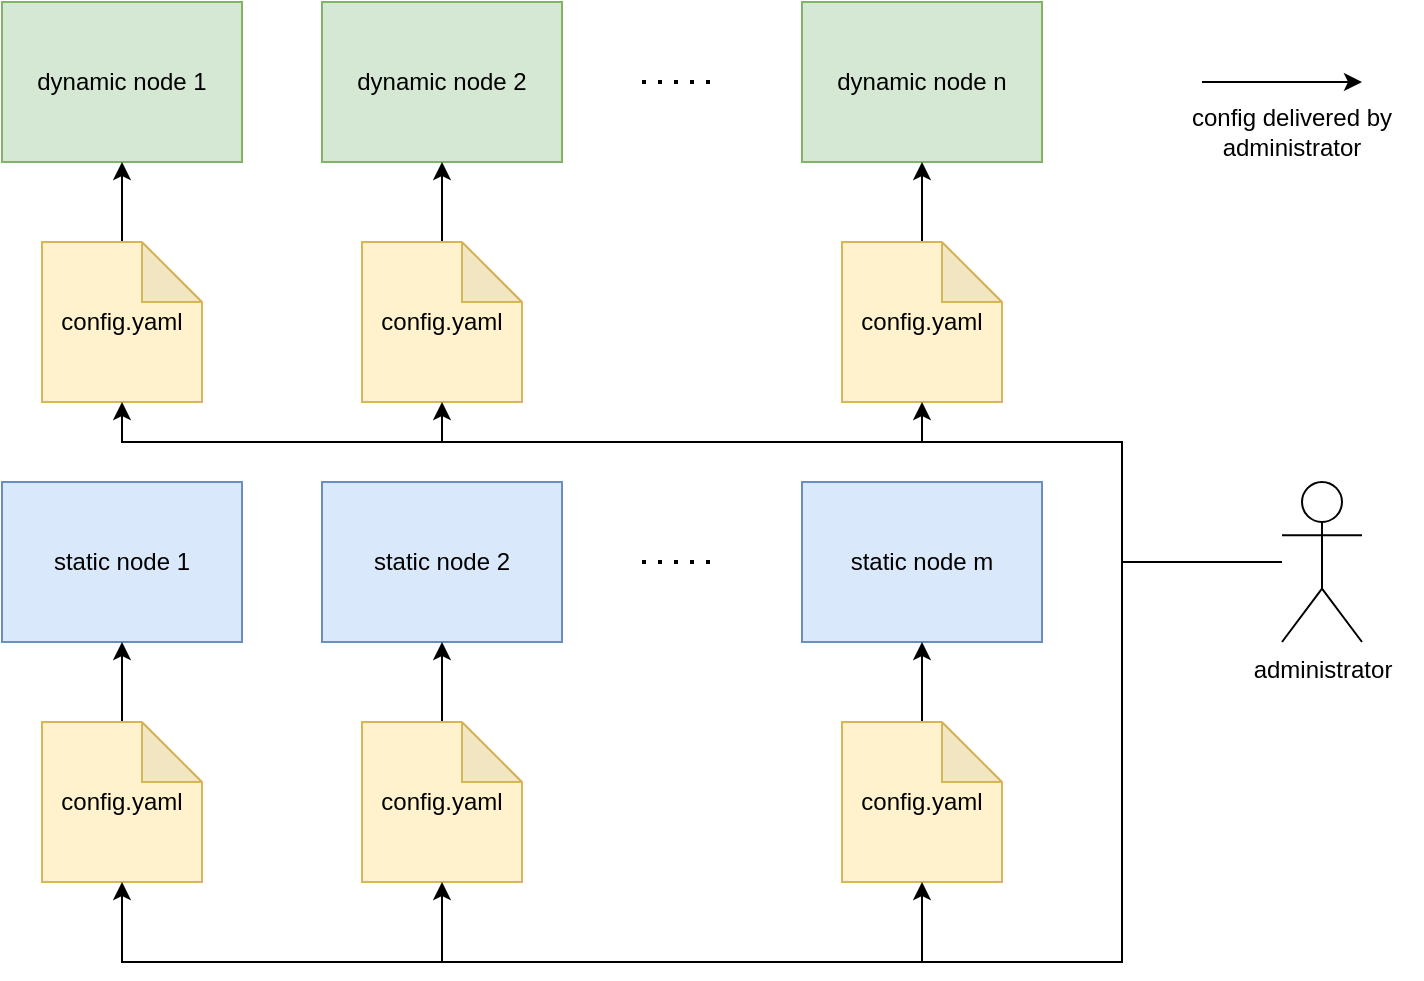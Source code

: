<mxfile version="21.1.8" type="device" pages="2">
  <diagram name="Page-1" id="6AZyvDMRXw_DgrmPejTI">
    <mxGraphModel dx="1434" dy="826" grid="1" gridSize="10" guides="1" tooltips="1" connect="1" arrows="1" fold="1" page="1" pageScale="1" pageWidth="850" pageHeight="1100" math="0" shadow="0">
      <root>
        <mxCell id="0" />
        <mxCell id="1" parent="0" />
        <mxCell id="gzmF63YaM1NmiDmxzHxj-1" value="dynamic node 1" style="rounded=0;whiteSpace=wrap;html=1;fillColor=#d5e8d4;strokeColor=#82b366;" parent="1" vertex="1">
          <mxGeometry x="160" y="200" width="120" height="80" as="geometry" />
        </mxCell>
        <mxCell id="gzmF63YaM1NmiDmxzHxj-2" value="dynamic node 2" style="rounded=0;whiteSpace=wrap;html=1;fillColor=#d5e8d4;strokeColor=#82b366;" parent="1" vertex="1">
          <mxGeometry x="320" y="200" width="120" height="80" as="geometry" />
        </mxCell>
        <mxCell id="gzmF63YaM1NmiDmxzHxj-3" value="dynamic node n" style="rounded=0;whiteSpace=wrap;html=1;fillColor=#d5e8d4;strokeColor=#82b366;" parent="1" vertex="1">
          <mxGeometry x="560" y="200" width="120" height="80" as="geometry" />
        </mxCell>
        <mxCell id="gzmF63YaM1NmiDmxzHxj-4" value="" style="endArrow=none;dashed=1;html=1;dashPattern=1 3;strokeWidth=2;rounded=0;" parent="1" edge="1">
          <mxGeometry width="50" height="50" relative="1" as="geometry">
            <mxPoint x="480" y="240" as="sourcePoint" />
            <mxPoint x="520" y="240" as="targetPoint" />
          </mxGeometry>
        </mxCell>
        <mxCell id="gzmF63YaM1NmiDmxzHxj-5" value="static node 1" style="rounded=0;whiteSpace=wrap;html=1;fillColor=#dae8fc;strokeColor=#6c8ebf;" parent="1" vertex="1">
          <mxGeometry x="160" y="440" width="120" height="80" as="geometry" />
        </mxCell>
        <mxCell id="gzmF63YaM1NmiDmxzHxj-6" value="static node 2" style="rounded=0;whiteSpace=wrap;html=1;fillColor=#dae8fc;strokeColor=#6c8ebf;" parent="1" vertex="1">
          <mxGeometry x="320" y="440" width="120" height="80" as="geometry" />
        </mxCell>
        <mxCell id="gzmF63YaM1NmiDmxzHxj-7" value="static node m" style="rounded=0;whiteSpace=wrap;html=1;fillColor=#dae8fc;strokeColor=#6c8ebf;" parent="1" vertex="1">
          <mxGeometry x="560" y="440" width="120" height="80" as="geometry" />
        </mxCell>
        <mxCell id="gzmF63YaM1NmiDmxzHxj-8" value="" style="endArrow=none;dashed=1;html=1;dashPattern=1 3;strokeWidth=2;rounded=0;" parent="1" edge="1">
          <mxGeometry width="50" height="50" relative="1" as="geometry">
            <mxPoint x="480" y="480" as="sourcePoint" />
            <mxPoint x="520" y="480" as="targetPoint" />
          </mxGeometry>
        </mxCell>
        <mxCell id="gzmF63YaM1NmiDmxzHxj-18" style="edgeStyle=orthogonalEdgeStyle;rounded=0;orthogonalLoop=1;jettySize=auto;html=1;" parent="1" source="gzmF63YaM1NmiDmxzHxj-9" target="gzmF63YaM1NmiDmxzHxj-5" edge="1">
          <mxGeometry relative="1" as="geometry" />
        </mxCell>
        <mxCell id="gzmF63YaM1NmiDmxzHxj-9" value="config.yaml" style="shape=note;whiteSpace=wrap;html=1;backgroundOutline=1;darkOpacity=0.05;fillColor=#fff2cc;strokeColor=#d6b656;" parent="1" vertex="1">
          <mxGeometry x="180" y="560" width="80" height="80" as="geometry" />
        </mxCell>
        <mxCell id="gzmF63YaM1NmiDmxzHxj-19" style="edgeStyle=orthogonalEdgeStyle;rounded=0;orthogonalLoop=1;jettySize=auto;html=1;" parent="1" source="gzmF63YaM1NmiDmxzHxj-10" target="gzmF63YaM1NmiDmxzHxj-6" edge="1">
          <mxGeometry relative="1" as="geometry" />
        </mxCell>
        <mxCell id="gzmF63YaM1NmiDmxzHxj-10" value="config.yaml" style="shape=note;whiteSpace=wrap;html=1;backgroundOutline=1;darkOpacity=0.05;fillColor=#fff2cc;strokeColor=#d6b656;" parent="1" vertex="1">
          <mxGeometry x="340" y="560" width="80" height="80" as="geometry" />
        </mxCell>
        <mxCell id="gzmF63YaM1NmiDmxzHxj-20" style="edgeStyle=orthogonalEdgeStyle;rounded=0;orthogonalLoop=1;jettySize=auto;html=1;" parent="1" source="gzmF63YaM1NmiDmxzHxj-11" target="gzmF63YaM1NmiDmxzHxj-7" edge="1">
          <mxGeometry relative="1" as="geometry" />
        </mxCell>
        <mxCell id="gzmF63YaM1NmiDmxzHxj-11" value="config.yaml" style="shape=note;whiteSpace=wrap;html=1;backgroundOutline=1;darkOpacity=0.05;fillColor=#fff2cc;strokeColor=#d6b656;" parent="1" vertex="1">
          <mxGeometry x="580" y="560" width="80" height="80" as="geometry" />
        </mxCell>
        <mxCell id="gzmF63YaM1NmiDmxzHxj-15" style="edgeStyle=orthogonalEdgeStyle;rounded=0;orthogonalLoop=1;jettySize=auto;html=1;" parent="1" source="gzmF63YaM1NmiDmxzHxj-12" target="gzmF63YaM1NmiDmxzHxj-1" edge="1">
          <mxGeometry relative="1" as="geometry" />
        </mxCell>
        <mxCell id="gzmF63YaM1NmiDmxzHxj-12" value="config.yaml" style="shape=note;whiteSpace=wrap;html=1;backgroundOutline=1;darkOpacity=0.05;fillColor=#fff2cc;strokeColor=#d6b656;" parent="1" vertex="1">
          <mxGeometry x="180" y="320" width="80" height="80" as="geometry" />
        </mxCell>
        <mxCell id="gzmF63YaM1NmiDmxzHxj-16" style="edgeStyle=orthogonalEdgeStyle;rounded=0;orthogonalLoop=1;jettySize=auto;html=1;" parent="1" source="gzmF63YaM1NmiDmxzHxj-13" target="gzmF63YaM1NmiDmxzHxj-2" edge="1">
          <mxGeometry relative="1" as="geometry" />
        </mxCell>
        <mxCell id="gzmF63YaM1NmiDmxzHxj-13" value="config.yaml" style="shape=note;whiteSpace=wrap;html=1;backgroundOutline=1;darkOpacity=0.05;fillColor=#fff2cc;strokeColor=#d6b656;" parent="1" vertex="1">
          <mxGeometry x="340" y="320" width="80" height="80" as="geometry" />
        </mxCell>
        <mxCell id="gzmF63YaM1NmiDmxzHxj-17" style="edgeStyle=orthogonalEdgeStyle;rounded=0;orthogonalLoop=1;jettySize=auto;html=1;" parent="1" source="gzmF63YaM1NmiDmxzHxj-14" target="gzmF63YaM1NmiDmxzHxj-3" edge="1">
          <mxGeometry relative="1" as="geometry" />
        </mxCell>
        <mxCell id="gzmF63YaM1NmiDmxzHxj-14" value="config.yaml" style="shape=note;whiteSpace=wrap;html=1;backgroundOutline=1;darkOpacity=0.05;fillColor=#fff2cc;strokeColor=#d6b656;" parent="1" vertex="1">
          <mxGeometry x="580" y="320" width="80" height="80" as="geometry" />
        </mxCell>
        <mxCell id="gzmF63YaM1NmiDmxzHxj-22" style="edgeStyle=orthogonalEdgeStyle;rounded=0;orthogonalLoop=1;jettySize=auto;html=1;entryX=0.5;entryY=1;entryDx=0;entryDy=0;entryPerimeter=0;" parent="1" source="gzmF63YaM1NmiDmxzHxj-21" target="gzmF63YaM1NmiDmxzHxj-14" edge="1">
          <mxGeometry relative="1" as="geometry">
            <mxPoint x="720" y="420" as="targetPoint" />
            <Array as="points">
              <mxPoint x="720" y="480" />
              <mxPoint x="720" y="420" />
              <mxPoint x="620" y="420" />
            </Array>
          </mxGeometry>
        </mxCell>
        <mxCell id="gzmF63YaM1NmiDmxzHxj-23" style="edgeStyle=orthogonalEdgeStyle;rounded=0;orthogonalLoop=1;jettySize=auto;html=1;" parent="1" source="gzmF63YaM1NmiDmxzHxj-21" target="gzmF63YaM1NmiDmxzHxj-13" edge="1">
          <mxGeometry relative="1" as="geometry">
            <Array as="points">
              <mxPoint x="720" y="480" />
              <mxPoint x="720" y="420" />
              <mxPoint x="380" y="420" />
            </Array>
          </mxGeometry>
        </mxCell>
        <mxCell id="gzmF63YaM1NmiDmxzHxj-24" style="edgeStyle=orthogonalEdgeStyle;rounded=0;orthogonalLoop=1;jettySize=auto;html=1;" parent="1" source="gzmF63YaM1NmiDmxzHxj-21" target="gzmF63YaM1NmiDmxzHxj-12" edge="1">
          <mxGeometry relative="1" as="geometry">
            <Array as="points">
              <mxPoint x="720" y="480" />
              <mxPoint x="720" y="420" />
              <mxPoint x="220" y="420" />
            </Array>
          </mxGeometry>
        </mxCell>
        <mxCell id="gzmF63YaM1NmiDmxzHxj-25" style="edgeStyle=orthogonalEdgeStyle;rounded=0;orthogonalLoop=1;jettySize=auto;html=1;" parent="1" source="gzmF63YaM1NmiDmxzHxj-21" target="gzmF63YaM1NmiDmxzHxj-11" edge="1">
          <mxGeometry relative="1" as="geometry">
            <Array as="points">
              <mxPoint x="720" y="480" />
              <mxPoint x="720" y="680" />
              <mxPoint x="620" y="680" />
            </Array>
          </mxGeometry>
        </mxCell>
        <mxCell id="gzmF63YaM1NmiDmxzHxj-26" style="edgeStyle=orthogonalEdgeStyle;rounded=0;orthogonalLoop=1;jettySize=auto;html=1;" parent="1" source="gzmF63YaM1NmiDmxzHxj-21" target="gzmF63YaM1NmiDmxzHxj-10" edge="1">
          <mxGeometry relative="1" as="geometry">
            <Array as="points">
              <mxPoint x="720" y="480" />
              <mxPoint x="720" y="680" />
              <mxPoint x="380" y="680" />
            </Array>
          </mxGeometry>
        </mxCell>
        <mxCell id="gzmF63YaM1NmiDmxzHxj-27" style="edgeStyle=orthogonalEdgeStyle;rounded=0;orthogonalLoop=1;jettySize=auto;html=1;" parent="1" source="gzmF63YaM1NmiDmxzHxj-21" target="gzmF63YaM1NmiDmxzHxj-9" edge="1">
          <mxGeometry relative="1" as="geometry">
            <Array as="points">
              <mxPoint x="720" y="480" />
              <mxPoint x="720" y="680" />
              <mxPoint x="220" y="680" />
            </Array>
          </mxGeometry>
        </mxCell>
        <mxCell id="gzmF63YaM1NmiDmxzHxj-21" value="administrator" style="shape=umlActor;verticalLabelPosition=bottom;verticalAlign=top;html=1;outlineConnect=0;" parent="1" vertex="1">
          <mxGeometry x="800" y="440" width="40" height="80" as="geometry" />
        </mxCell>
        <mxCell id="ysdPkgQMItkxEn6_Y6la-1" value="" style="endArrow=classic;html=1;rounded=0;" parent="1" edge="1">
          <mxGeometry width="50" height="50" relative="1" as="geometry">
            <mxPoint x="760" y="240" as="sourcePoint" />
            <mxPoint x="840" y="240" as="targetPoint" />
          </mxGeometry>
        </mxCell>
        <mxCell id="ysdPkgQMItkxEn6_Y6la-2" value="config delivered by administrator" style="text;html=1;strokeColor=none;fillColor=none;align=center;verticalAlign=middle;whiteSpace=wrap;rounded=0;" parent="1" vertex="1">
          <mxGeometry x="740" y="250" width="130" height="30" as="geometry" />
        </mxCell>
      </root>
    </mxGraphModel>
  </diagram>
  <diagram id="pD0FnZRgLJUxYaRfmEEt" name="Page-2">
    <mxGraphModel dx="1434" dy="826" grid="1" gridSize="10" guides="1" tooltips="1" connect="1" arrows="1" fold="1" page="1" pageScale="1" pageWidth="850" pageHeight="1100" math="0" shadow="0">
      <root>
        <mxCell id="0" />
        <mxCell id="1" parent="0" />
        <mxCell id="LG2FzYKowvd94eDzYkV2-1" value="dynamic node 1" style="rounded=0;whiteSpace=wrap;html=1;fillColor=#d5e8d4;strokeColor=#82b366;" parent="1" vertex="1">
          <mxGeometry x="160" y="200" width="120" height="80" as="geometry" />
        </mxCell>
        <mxCell id="LG2FzYKowvd94eDzYkV2-2" value="dynamic node 2" style="rounded=0;whiteSpace=wrap;html=1;fillColor=#d5e8d4;strokeColor=#82b366;" parent="1" vertex="1">
          <mxGeometry x="320" y="200" width="120" height="80" as="geometry" />
        </mxCell>
        <mxCell id="LG2FzYKowvd94eDzYkV2-3" value="dynamic node n" style="rounded=0;whiteSpace=wrap;html=1;fillColor=#d5e8d4;strokeColor=#82b366;" parent="1" vertex="1">
          <mxGeometry x="560" y="200" width="120" height="80" as="geometry" />
        </mxCell>
        <mxCell id="LG2FzYKowvd94eDzYkV2-4" value="" style="endArrow=none;dashed=1;html=1;dashPattern=1 3;strokeWidth=2;rounded=0;" parent="1" edge="1">
          <mxGeometry width="50" height="50" relative="1" as="geometry">
            <mxPoint x="480" y="240" as="sourcePoint" />
            <mxPoint x="520" y="240" as="targetPoint" />
          </mxGeometry>
        </mxCell>
        <mxCell id="LG2FzYKowvd94eDzYkV2-5" value="static node 1" style="rounded=0;whiteSpace=wrap;html=1;fillColor=#dae8fc;strokeColor=#6c8ebf;" parent="1" vertex="1">
          <mxGeometry x="160" y="440" width="120" height="80" as="geometry" />
        </mxCell>
        <mxCell id="LG2FzYKowvd94eDzYkV2-6" value="static node 2" style="rounded=0;whiteSpace=wrap;html=1;fillColor=#dae8fc;strokeColor=#6c8ebf;" parent="1" vertex="1">
          <mxGeometry x="320" y="440" width="120" height="80" as="geometry" />
        </mxCell>
        <mxCell id="LG2FzYKowvd94eDzYkV2-7" value="static node m" style="rounded=0;whiteSpace=wrap;html=1;fillColor=#dae8fc;strokeColor=#6c8ebf;" parent="1" vertex="1">
          <mxGeometry x="560" y="440" width="120" height="80" as="geometry" />
        </mxCell>
        <mxCell id="LG2FzYKowvd94eDzYkV2-8" value="" style="endArrow=none;dashed=1;html=1;dashPattern=1 3;strokeWidth=2;rounded=0;" parent="1" edge="1">
          <mxGeometry width="50" height="50" relative="1" as="geometry">
            <mxPoint x="480" y="480" as="sourcePoint" />
            <mxPoint x="520" y="480" as="targetPoint" />
          </mxGeometry>
        </mxCell>
        <mxCell id="LG2FzYKowvd94eDzYkV2-9" style="edgeStyle=orthogonalEdgeStyle;rounded=0;orthogonalLoop=1;jettySize=auto;html=1;" parent="1" source="LG2FzYKowvd94eDzYkV2-10" target="LG2FzYKowvd94eDzYkV2-5" edge="1">
          <mxGeometry relative="1" as="geometry" />
        </mxCell>
        <mxCell id="LG2FzYKowvd94eDzYkV2-10" value="config.yaml" style="shape=note;whiteSpace=wrap;html=1;backgroundOutline=1;darkOpacity=0.05;fillColor=#fff2cc;strokeColor=#d6b656;" parent="1" vertex="1">
          <mxGeometry x="180" y="560" width="80" height="80" as="geometry" />
        </mxCell>
        <mxCell id="LG2FzYKowvd94eDzYkV2-11" style="edgeStyle=orthogonalEdgeStyle;rounded=0;orthogonalLoop=1;jettySize=auto;html=1;" parent="1" source="LG2FzYKowvd94eDzYkV2-12" target="LG2FzYKowvd94eDzYkV2-6" edge="1">
          <mxGeometry relative="1" as="geometry" />
        </mxCell>
        <mxCell id="LG2FzYKowvd94eDzYkV2-12" value="config.yaml" style="shape=note;whiteSpace=wrap;html=1;backgroundOutline=1;darkOpacity=0.05;fillColor=#fff2cc;strokeColor=#d6b656;" parent="1" vertex="1">
          <mxGeometry x="340" y="560" width="80" height="80" as="geometry" />
        </mxCell>
        <mxCell id="LG2FzYKowvd94eDzYkV2-13" style="edgeStyle=orthogonalEdgeStyle;rounded=0;orthogonalLoop=1;jettySize=auto;html=1;" parent="1" source="LG2FzYKowvd94eDzYkV2-14" target="LG2FzYKowvd94eDzYkV2-7" edge="1">
          <mxGeometry relative="1" as="geometry" />
        </mxCell>
        <mxCell id="LG2FzYKowvd94eDzYkV2-14" value="config.yaml" style="shape=note;whiteSpace=wrap;html=1;backgroundOutline=1;darkOpacity=0.05;fillColor=#fff2cc;strokeColor=#d6b656;" parent="1" vertex="1">
          <mxGeometry x="580" y="560" width="80" height="80" as="geometry" />
        </mxCell>
        <mxCell id="LG2FzYKowvd94eDzYkV2-24" style="edgeStyle=orthogonalEdgeStyle;rounded=0;orthogonalLoop=1;jettySize=auto;html=1;" parent="1" source="LG2FzYKowvd94eDzYkV2-27" target="LG2FzYKowvd94eDzYkV2-14" edge="1">
          <mxGeometry relative="1" as="geometry">
            <Array as="points">
              <mxPoint x="820" y="680" />
              <mxPoint x="620" y="680" />
            </Array>
          </mxGeometry>
        </mxCell>
        <mxCell id="LG2FzYKowvd94eDzYkV2-25" style="edgeStyle=orthogonalEdgeStyle;rounded=0;orthogonalLoop=1;jettySize=auto;html=1;" parent="1" source="LG2FzYKowvd94eDzYkV2-27" target="LG2FzYKowvd94eDzYkV2-12" edge="1">
          <mxGeometry relative="1" as="geometry">
            <Array as="points">
              <mxPoint x="820" y="680" />
              <mxPoint x="380" y="680" />
            </Array>
          </mxGeometry>
        </mxCell>
        <mxCell id="LG2FzYKowvd94eDzYkV2-26" style="edgeStyle=orthogonalEdgeStyle;rounded=0;orthogonalLoop=1;jettySize=auto;html=1;" parent="1" source="LG2FzYKowvd94eDzYkV2-27" target="LG2FzYKowvd94eDzYkV2-10" edge="1">
          <mxGeometry relative="1" as="geometry">
            <Array as="points">
              <mxPoint x="820" y="680" />
              <mxPoint x="220" y="680" />
            </Array>
          </mxGeometry>
        </mxCell>
        <mxCell id="LG2FzYKowvd94eDzYkV2-30" style="edgeStyle=orthogonalEdgeStyle;rounded=0;orthogonalLoop=1;jettySize=auto;html=1;strokeColor=#000000;" parent="1" source="LG2FzYKowvd94eDzYkV2-27" target="LG2FzYKowvd94eDzYkV2-29" edge="1">
          <mxGeometry relative="1" as="geometry">
            <Array as="points">
              <mxPoint x="760" y="480" />
              <mxPoint x="760" y="660" />
              <mxPoint x="500" y="660" />
            </Array>
          </mxGeometry>
        </mxCell>
        <mxCell id="50GlqhVncXtl4h4N9La8-1" value="ydb-cli admin config replace &amp;lt;...&amp;gt;" style="edgeLabel;html=1;align=center;verticalAlign=middle;resizable=0;points=[];" parent="LG2FzYKowvd94eDzYkV2-30" vertex="1" connectable="0">
          <mxGeometry x="0.068" y="-1" relative="1" as="geometry">
            <mxPoint x="7" as="offset" />
          </mxGeometry>
        </mxCell>
        <mxCell id="LG2FzYKowvd94eDzYkV2-27" value="administrator" style="shape=umlActor;verticalLabelPosition=bottom;verticalAlign=top;html=1;outlineConnect=0;" parent="1" vertex="1">
          <mxGeometry x="800" y="440" width="40" height="80" as="geometry" />
        </mxCell>
        <mxCell id="LG2FzYKowvd94eDzYkV2-32" style="edgeStyle=orthogonalEdgeStyle;rounded=0;orthogonalLoop=1;jettySize=auto;html=1;strokeColor=#82B366;" parent="1" source="LG2FzYKowvd94eDzYkV2-28" target="LG2FzYKowvd94eDzYkV2-1" edge="1">
          <mxGeometry relative="1" as="geometry">
            <Array as="points">
              <mxPoint x="380" y="360" />
              <mxPoint x="220" y="360" />
            </Array>
          </mxGeometry>
        </mxCell>
        <mxCell id="LG2FzYKowvd94eDzYkV2-33" style="edgeStyle=orthogonalEdgeStyle;rounded=0;orthogonalLoop=1;jettySize=auto;html=1;strokeColor=#82B366;" parent="1" source="LG2FzYKowvd94eDzYkV2-28" target="LG2FzYKowvd94eDzYkV2-2" edge="1">
          <mxGeometry relative="1" as="geometry">
            <Array as="points">
              <mxPoint x="380" y="340" />
              <mxPoint x="380" y="340" />
            </Array>
          </mxGeometry>
        </mxCell>
        <mxCell id="LG2FzYKowvd94eDzYkV2-34" style="edgeStyle=orthogonalEdgeStyle;rounded=0;orthogonalLoop=1;jettySize=auto;html=1;strokeColor=#82B366;" parent="1" source="LG2FzYKowvd94eDzYkV2-28" target="LG2FzYKowvd94eDzYkV2-3" edge="1">
          <mxGeometry relative="1" as="geometry">
            <Array as="points">
              <mxPoint x="380" y="360" />
              <mxPoint x="620" y="360" />
            </Array>
          </mxGeometry>
        </mxCell>
        <mxCell id="LG2FzYKowvd94eDzYkV2-28" value="Console" style="rounded=1;whiteSpace=wrap;html=1;fillColor=#e1d5e7;strokeColor=#9673a6;" parent="1" vertex="1">
          <mxGeometry x="330" y="490" width="100" height="20" as="geometry" />
        </mxCell>
        <mxCell id="LG2FzYKowvd94eDzYkV2-31" style="edgeStyle=orthogonalEdgeStyle;rounded=0;orthogonalLoop=1;jettySize=auto;html=1;entryX=1;entryY=0.5;entryDx=0;entryDy=0;strokeColor=#82B366;" parent="1" source="LG2FzYKowvd94eDzYkV2-29" target="LG2FzYKowvd94eDzYkV2-28" edge="1">
          <mxGeometry relative="1" as="geometry">
            <Array as="points">
              <mxPoint x="500" y="500" />
            </Array>
          </mxGeometry>
        </mxCell>
        <mxCell id="LG2FzYKowvd94eDzYkV2-29" value="dynconfig.yaml" style="shape=note;whiteSpace=wrap;html=1;backgroundOutline=1;darkOpacity=0.05;fillColor=#b0e3e6;strokeColor=#0e8088;" parent="1" vertex="1">
          <mxGeometry x="460" y="560" width="80" height="80" as="geometry" />
        </mxCell>
        <mxCell id="wVVEwfBdDmv9Ek4i4r_U-1" value="" style="endArrow=classic;html=1;rounded=0;" parent="1" edge="1">
          <mxGeometry width="50" height="50" relative="1" as="geometry">
            <mxPoint x="760" y="240" as="sourcePoint" />
            <mxPoint x="840" y="240" as="targetPoint" />
          </mxGeometry>
        </mxCell>
        <mxCell id="wVVEwfBdDmv9Ek4i4r_U-2" value="config delivered by administrator" style="text;html=1;strokeColor=none;fillColor=none;align=center;verticalAlign=middle;whiteSpace=wrap;rounded=0;" parent="1" vertex="1">
          <mxGeometry x="740" y="250" width="130" height="30" as="geometry" />
        </mxCell>
        <mxCell id="wVVEwfBdDmv9Ek4i4r_U-3" value="" style="endArrow=classic;html=1;rounded=0;strokeColor=#82B366;" parent="1" edge="1">
          <mxGeometry width="50" height="50" relative="1" as="geometry">
            <mxPoint x="760" y="320" as="sourcePoint" />
            <mxPoint x="840" y="320" as="targetPoint" />
          </mxGeometry>
        </mxCell>
        <mxCell id="wVVEwfBdDmv9Ek4i4r_U-4" value="config delivered by YDB" style="text;html=1;strokeColor=none;fillColor=none;align=center;verticalAlign=middle;whiteSpace=wrap;rounded=0;" parent="1" vertex="1">
          <mxGeometry x="740" y="330" width="130" height="30" as="geometry" />
        </mxCell>
      </root>
    </mxGraphModel>
  </diagram>
</mxfile>
